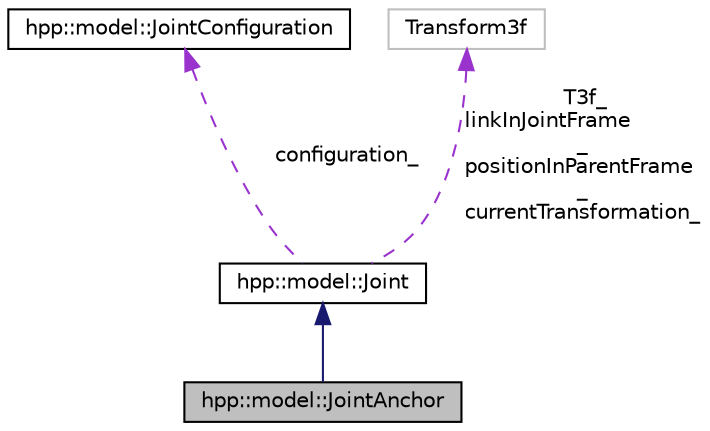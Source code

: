 digraph "hpp::model::JointAnchor"
{
  edge [fontname="Helvetica",fontsize="10",labelfontname="Helvetica",labelfontsize="10"];
  node [fontname="Helvetica",fontsize="10",shape=record];
  Node1 [label="hpp::model::JointAnchor",height=0.2,width=0.4,color="black", fillcolor="grey75", style="filled" fontcolor="black"];
  Node2 -> Node1 [dir="back",color="midnightblue",fontsize="10",style="solid",fontname="Helvetica"];
  Node2 [label="hpp::model::Joint",height=0.2,width=0.4,color="black", fillcolor="white", style="filled",URL="$a00013.html",tooltip="Robot joint. "];
  Node3 -> Node2 [dir="back",color="darkorchid3",fontsize="10",style="dashed",label=" configuration_" ,fontname="Helvetica"];
  Node3 [label="hpp::model::JointConfiguration",height=0.2,width=0.4,color="black", fillcolor="white", style="filled",URL="$a00015.html",tooltip="Configuration of a Joint. "];
  Node4 -> Node2 [dir="back",color="darkorchid3",fontsize="10",style="dashed",label=" T3f_\nlinkInJointFrame\l_\npositionInParentFrame\l_\ncurrentTransformation_" ,fontname="Helvetica"];
  Node4 [label="Transform3f",height=0.2,width=0.4,color="grey75", fillcolor="white", style="filled"];
}
